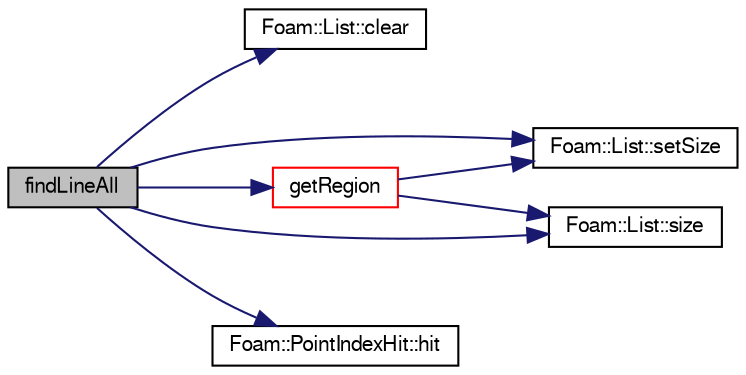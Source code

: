 digraph "findLineAll"
{
  bgcolor="transparent";
  edge [fontname="FreeSans",fontsize="10",labelfontname="FreeSans",labelfontsize="10"];
  node [fontname="FreeSans",fontsize="10",shape=record];
  rankdir="LR";
  Node116 [label="findLineAll",height=0.2,width=0.4,color="black", fillcolor="grey75", style="filled", fontcolor="black"];
  Node116 -> Node117 [color="midnightblue",fontsize="10",style="solid",fontname="FreeSans"];
  Node117 [label="Foam::List::clear",height=0.2,width=0.4,color="black",URL="$a25694.html#ac8bb3912a3ce86b15842e79d0b421204",tooltip="Clear the list, i.e. set size to zero. "];
  Node116 -> Node118 [color="midnightblue",fontsize="10",style="solid",fontname="FreeSans"];
  Node118 [label="getRegion",height=0.2,width=0.4,color="red",URL="$a25214.html#ab2bcdcc4dd1bdb5a9e1d1025292bdf24",tooltip="From a set of points and indices get the region. "];
  Node118 -> Node119 [color="midnightblue",fontsize="10",style="solid",fontname="FreeSans"];
  Node119 [label="Foam::List::setSize",height=0.2,width=0.4,color="black",URL="$a25694.html#aedb985ffeaf1bdbfeccc2a8730405703",tooltip="Reset size of List. "];
  Node118 -> Node120 [color="midnightblue",fontsize="10",style="solid",fontname="FreeSans"];
  Node120 [label="Foam::List::size",height=0.2,width=0.4,color="black",URL="$a25694.html#a8a5f6fa29bd4b500caf186f60245b384",tooltip="Override size to be inconsistent with allocated storage. "];
  Node116 -> Node124 [color="midnightblue",fontsize="10",style="solid",fontname="FreeSans"];
  Node124 [label="Foam::PointIndexHit::hit",height=0.2,width=0.4,color="black",URL="$a27566.html#aee8dc30bf27cefe419b15f96e594c155",tooltip="Is there a hit. "];
  Node116 -> Node119 [color="midnightblue",fontsize="10",style="solid",fontname="FreeSans"];
  Node116 -> Node120 [color="midnightblue",fontsize="10",style="solid",fontname="FreeSans"];
}
